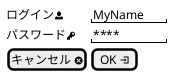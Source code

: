 @startsalt diag-sequence-sample3
{
  ログイン<&person> | "MyName   "
  パスワード<&key>  | "****     "
  [キャンセル <&circle-x>] | [OK <&account-login>]
}
@endsal
